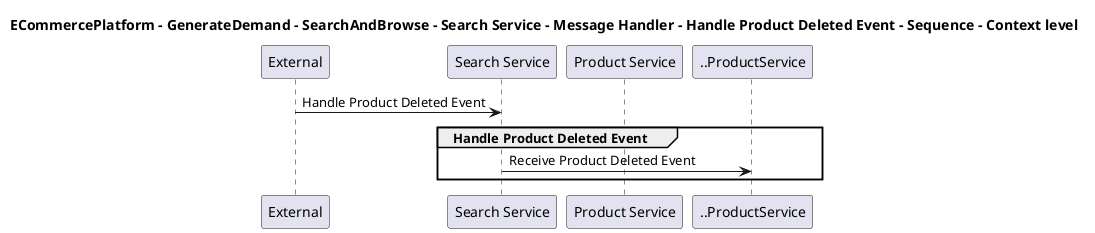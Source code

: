 @startuml

title ECommercePlatform - GenerateDemand - SearchAndBrowse - Search Service - Message Handler - Handle Product Deleted Event - Sequence - Context level

participant "External" as C4InterFlow.SoftwareSystems.ExternalSystem
participant "Search Service" as ECommercePlatform.GenerateDemand.SearchAndBrowse.SoftwareSystems.SearchService
participant "Product Service" as ECommercePlatform.CreateProduct.ProductInformationManagement.SoftwareSystems.ProductService

C4InterFlow.SoftwareSystems.ExternalSystem -> ECommercePlatform.GenerateDemand.SearchAndBrowse.SoftwareSystems.SearchService : Handle Product Deleted Event
group Handle Product Deleted Event
ECommercePlatform.GenerateDemand.SearchAndBrowse.SoftwareSystems.SearchService -> ..ProductService : Receive Product Deleted Event
end


@enduml
